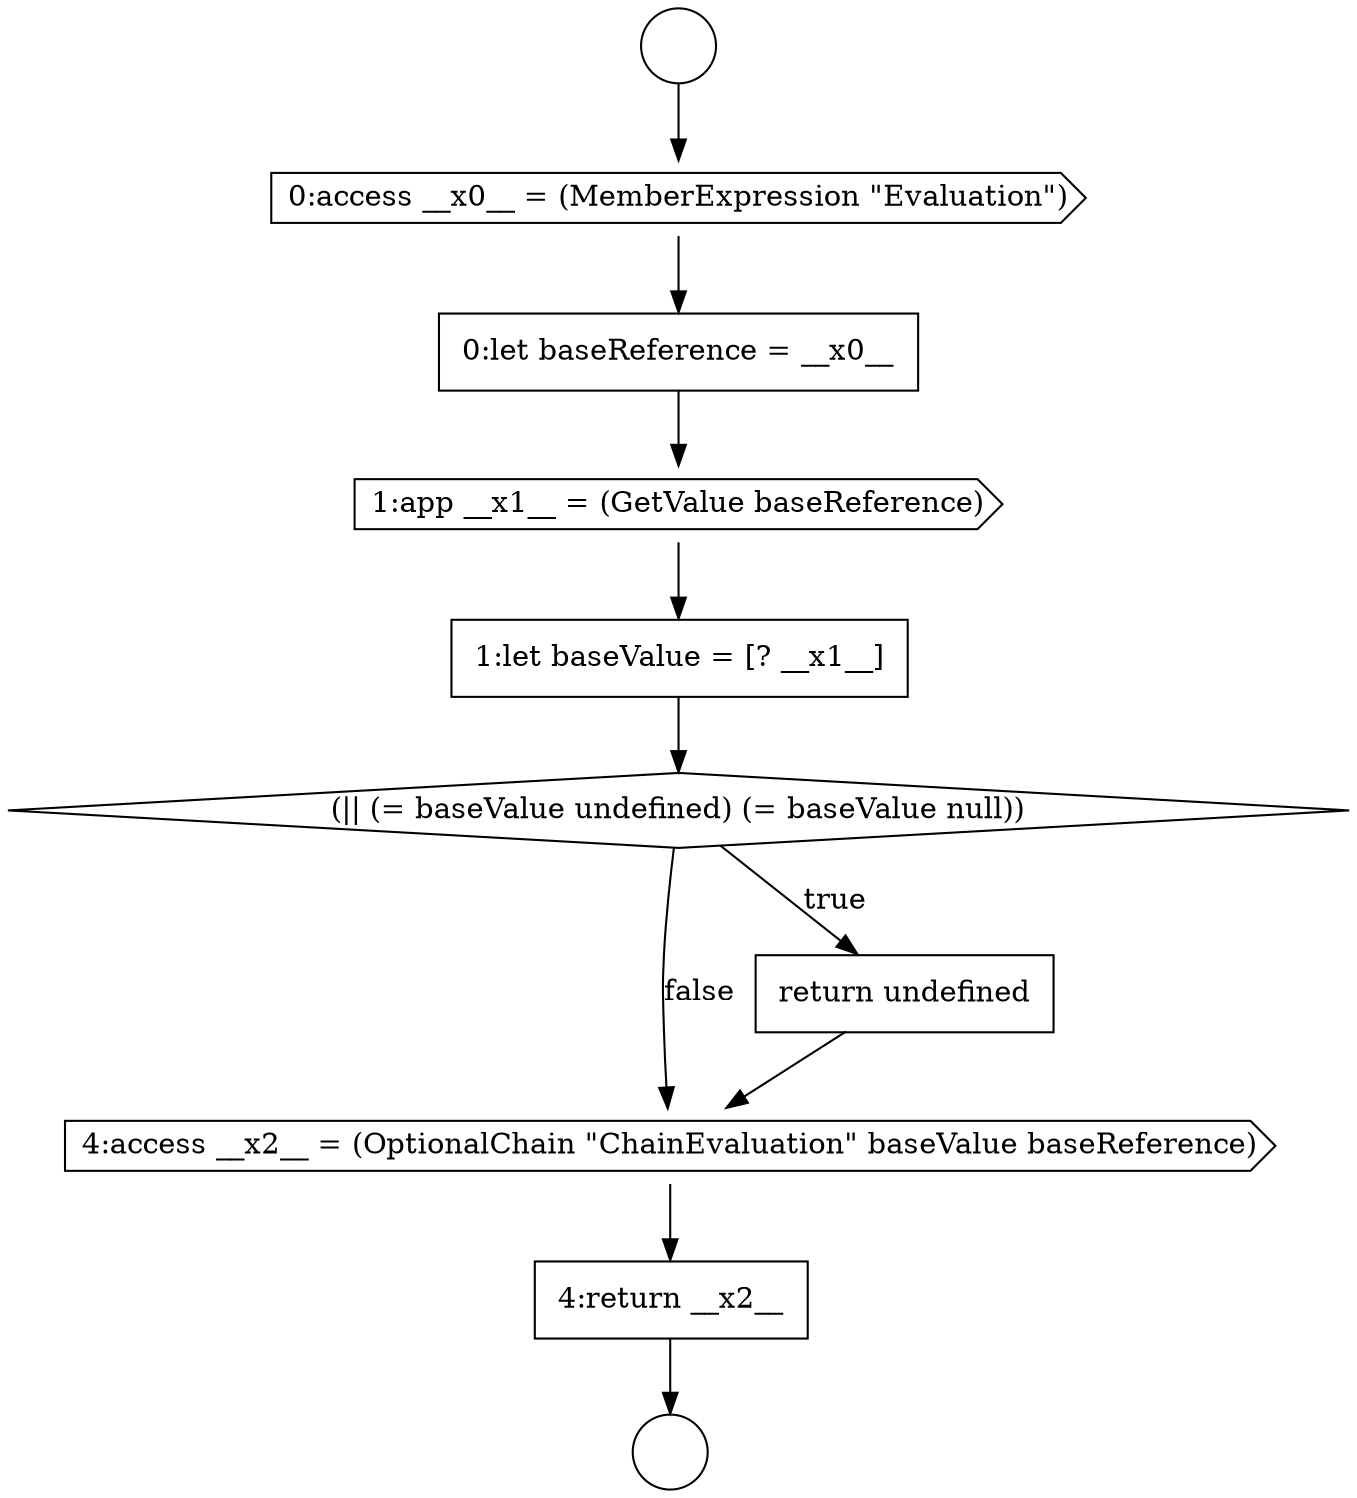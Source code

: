 digraph {
  node4793 [shape=circle label=" " color="black" fillcolor="white" style=filled]
  node4798 [shape=none, margin=0, label=<<font color="black">
    <table border="0" cellborder="1" cellspacing="0" cellpadding="10">
      <tr><td align="left">1:let baseValue = [? __x1__]</td></tr>
    </table>
  </font>> color="black" fillcolor="white" style=filled]
  node4797 [shape=cds, label=<<font color="black">1:app __x1__ = (GetValue baseReference)</font>> color="black" fillcolor="white" style=filled]
  node4801 [shape=cds, label=<<font color="black">4:access __x2__ = (OptionalChain &quot;ChainEvaluation&quot; baseValue baseReference)</font>> color="black" fillcolor="white" style=filled]
  node4796 [shape=none, margin=0, label=<<font color="black">
    <table border="0" cellborder="1" cellspacing="0" cellpadding="10">
      <tr><td align="left">0:let baseReference = __x0__</td></tr>
    </table>
  </font>> color="black" fillcolor="white" style=filled]
  node4800 [shape=none, margin=0, label=<<font color="black">
    <table border="0" cellborder="1" cellspacing="0" cellpadding="10">
      <tr><td align="left">return undefined</td></tr>
    </table>
  </font>> color="black" fillcolor="white" style=filled]
  node4794 [shape=circle label=" " color="black" fillcolor="white" style=filled]
  node4799 [shape=diamond, label=<<font color="black">(|| (= baseValue undefined) (= baseValue null))</font>> color="black" fillcolor="white" style=filled]
  node4802 [shape=none, margin=0, label=<<font color="black">
    <table border="0" cellborder="1" cellspacing="0" cellpadding="10">
      <tr><td align="left">4:return __x2__</td></tr>
    </table>
  </font>> color="black" fillcolor="white" style=filled]
  node4795 [shape=cds, label=<<font color="black">0:access __x0__ = (MemberExpression &quot;Evaluation&quot;)</font>> color="black" fillcolor="white" style=filled]
  node4796 -> node4797 [ color="black"]
  node4800 -> node4801 [ color="black"]
  node4799 -> node4800 [label=<<font color="black">true</font>> color="black"]
  node4799 -> node4801 [label=<<font color="black">false</font>> color="black"]
  node4793 -> node4795 [ color="black"]
  node4801 -> node4802 [ color="black"]
  node4797 -> node4798 [ color="black"]
  node4798 -> node4799 [ color="black"]
  node4795 -> node4796 [ color="black"]
  node4802 -> node4794 [ color="black"]
}
